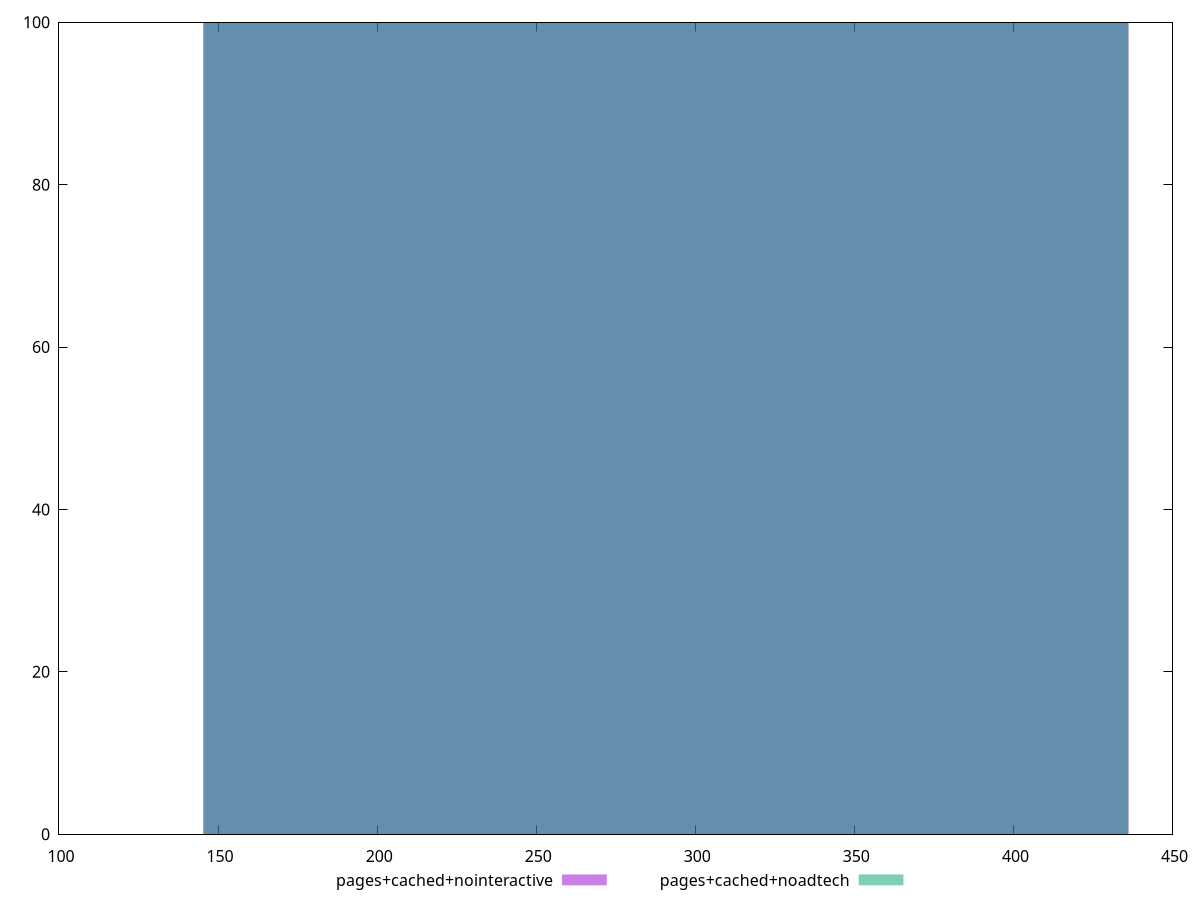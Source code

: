 reset
set terminal svg size 640, 500 enhanced background rgb 'white'
set output "reprap/dom-size/comparison/histogram/3_vs_4.svg"

$pagesCachedNointeractive <<EOF
290.77390145209193 100
EOF

$pagesCachedNoadtech <<EOF
290.77390145209193 100
EOF

set key outside below
set boxwidth 290.77390145209193
set yrange [0:100]
set style fill transparent solid 0.5 noborder

plot \
  $pagesCachedNointeractive title "pages+cached+nointeractive" with boxes, \
  $pagesCachedNoadtech title "pages+cached+noadtech" with boxes, \


reset